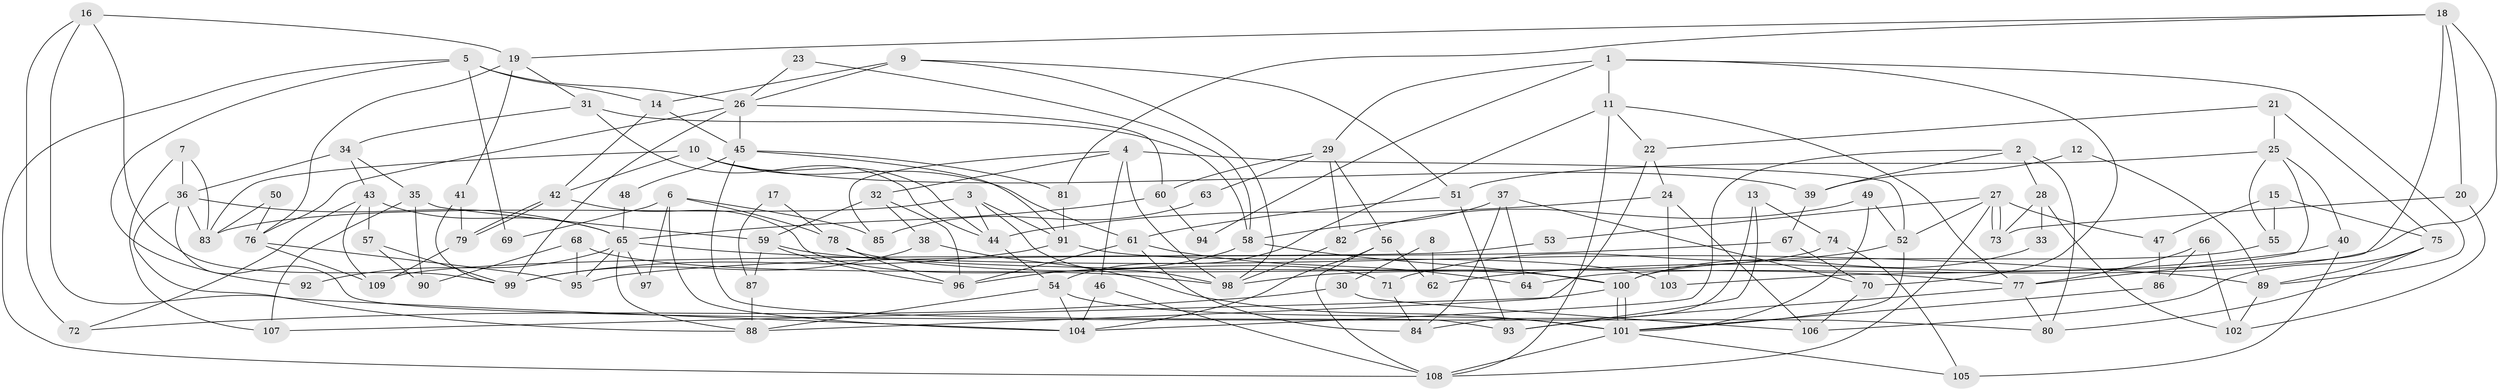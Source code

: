 // Generated by graph-tools (version 1.1) at 2025/36/03/09/25 02:36:23]
// undirected, 109 vertices, 218 edges
graph export_dot {
graph [start="1"]
  node [color=gray90,style=filled];
  1;
  2;
  3;
  4;
  5;
  6;
  7;
  8;
  9;
  10;
  11;
  12;
  13;
  14;
  15;
  16;
  17;
  18;
  19;
  20;
  21;
  22;
  23;
  24;
  25;
  26;
  27;
  28;
  29;
  30;
  31;
  32;
  33;
  34;
  35;
  36;
  37;
  38;
  39;
  40;
  41;
  42;
  43;
  44;
  45;
  46;
  47;
  48;
  49;
  50;
  51;
  52;
  53;
  54;
  55;
  56;
  57;
  58;
  59;
  60;
  61;
  62;
  63;
  64;
  65;
  66;
  67;
  68;
  69;
  70;
  71;
  72;
  73;
  74;
  75;
  76;
  77;
  78;
  79;
  80;
  81;
  82;
  83;
  84;
  85;
  86;
  87;
  88;
  89;
  90;
  91;
  92;
  93;
  94;
  95;
  96;
  97;
  98;
  99;
  100;
  101;
  102;
  103;
  104;
  105;
  106;
  107;
  108;
  109;
  1 -- 89;
  1 -- 11;
  1 -- 29;
  1 -- 70;
  1 -- 94;
  2 -- 80;
  2 -- 104;
  2 -- 28;
  2 -- 39;
  3 -- 83;
  3 -- 91;
  3 -- 44;
  3 -- 98;
  4 -- 52;
  4 -- 98;
  4 -- 32;
  4 -- 46;
  4 -- 85;
  5 -- 26;
  5 -- 108;
  5 -- 14;
  5 -- 69;
  5 -- 92;
  6 -- 104;
  6 -- 78;
  6 -- 69;
  6 -- 85;
  6 -- 97;
  7 -- 83;
  7 -- 36;
  7 -- 107;
  8 -- 30;
  8 -- 62;
  9 -- 51;
  9 -- 14;
  9 -- 26;
  9 -- 98;
  10 -- 44;
  10 -- 42;
  10 -- 39;
  10 -- 61;
  10 -- 83;
  11 -- 54;
  11 -- 77;
  11 -- 22;
  11 -- 108;
  12 -- 39;
  12 -- 89;
  13 -- 93;
  13 -- 84;
  13 -- 74;
  14 -- 42;
  14 -- 45;
  15 -- 75;
  15 -- 47;
  15 -- 55;
  16 -- 19;
  16 -- 99;
  16 -- 72;
  16 -- 104;
  17 -- 87;
  17 -- 78;
  18 -- 81;
  18 -- 103;
  18 -- 19;
  18 -- 20;
  18 -- 64;
  19 -- 41;
  19 -- 31;
  19 -- 76;
  20 -- 73;
  20 -- 102;
  21 -- 25;
  21 -- 22;
  21 -- 75;
  22 -- 88;
  22 -- 24;
  23 -- 26;
  23 -- 58;
  24 -- 44;
  24 -- 103;
  24 -- 106;
  25 -- 51;
  25 -- 55;
  25 -- 40;
  25 -- 77;
  26 -- 60;
  26 -- 45;
  26 -- 76;
  26 -- 99;
  27 -- 108;
  27 -- 73;
  27 -- 73;
  27 -- 47;
  27 -- 52;
  27 -- 53;
  28 -- 102;
  28 -- 33;
  28 -- 73;
  29 -- 82;
  29 -- 56;
  29 -- 60;
  29 -- 63;
  30 -- 106;
  30 -- 72;
  31 -- 44;
  31 -- 34;
  31 -- 58;
  32 -- 96;
  32 -- 38;
  32 -- 59;
  33 -- 100;
  34 -- 35;
  34 -- 36;
  34 -- 43;
  35 -- 59;
  35 -- 107;
  35 -- 90;
  36 -- 88;
  36 -- 65;
  36 -- 80;
  36 -- 83;
  37 -- 70;
  37 -- 64;
  37 -- 58;
  37 -- 84;
  38 -- 101;
  38 -- 99;
  39 -- 67;
  40 -- 105;
  40 -- 62;
  41 -- 79;
  41 -- 99;
  42 -- 71;
  42 -- 79;
  42 -- 79;
  43 -- 65;
  43 -- 57;
  43 -- 72;
  43 -- 109;
  44 -- 54;
  45 -- 48;
  45 -- 81;
  45 -- 91;
  45 -- 93;
  46 -- 108;
  46 -- 104;
  47 -- 86;
  48 -- 65;
  49 -- 101;
  49 -- 52;
  49 -- 82;
  50 -- 83;
  50 -- 76;
  51 -- 61;
  51 -- 93;
  52 -- 101;
  52 -- 71;
  53 -- 109;
  54 -- 104;
  54 -- 101;
  54 -- 88;
  55 -- 100;
  56 -- 104;
  56 -- 62;
  56 -- 108;
  57 -- 99;
  57 -- 90;
  58 -- 96;
  58 -- 100;
  59 -- 77;
  59 -- 87;
  59 -- 96;
  60 -- 65;
  60 -- 94;
  61 -- 96;
  61 -- 64;
  61 -- 84;
  63 -- 85;
  65 -- 95;
  65 -- 88;
  65 -- 89;
  65 -- 92;
  65 -- 97;
  66 -- 77;
  66 -- 102;
  66 -- 86;
  67 -- 95;
  67 -- 70;
  68 -- 98;
  68 -- 90;
  68 -- 95;
  70 -- 106;
  71 -- 84;
  74 -- 98;
  74 -- 105;
  75 -- 106;
  75 -- 80;
  75 -- 89;
  76 -- 95;
  76 -- 109;
  77 -- 80;
  77 -- 93;
  78 -- 100;
  78 -- 96;
  79 -- 109;
  81 -- 91;
  82 -- 98;
  86 -- 101;
  87 -- 88;
  89 -- 102;
  91 -- 99;
  91 -- 103;
  100 -- 101;
  100 -- 101;
  100 -- 107;
  101 -- 108;
  101 -- 105;
}
